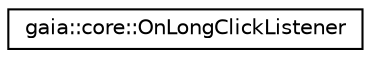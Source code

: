 digraph G
{
  edge [fontname="Helvetica",fontsize="10",labelfontname="Helvetica",labelfontsize="10"];
  node [fontname="Helvetica",fontsize="10",shape=record];
  rankdir=LR;
  Node1 [label="gaia::core::OnLongClickListener",height=0.2,width=0.4,color="black", fillcolor="white", style="filled",URL="$d4/d96/classgaia_1_1core_1_1_on_long_click_listener.html",tooltip="A callback to be invoked when a widget has been clicked and held."];
}
